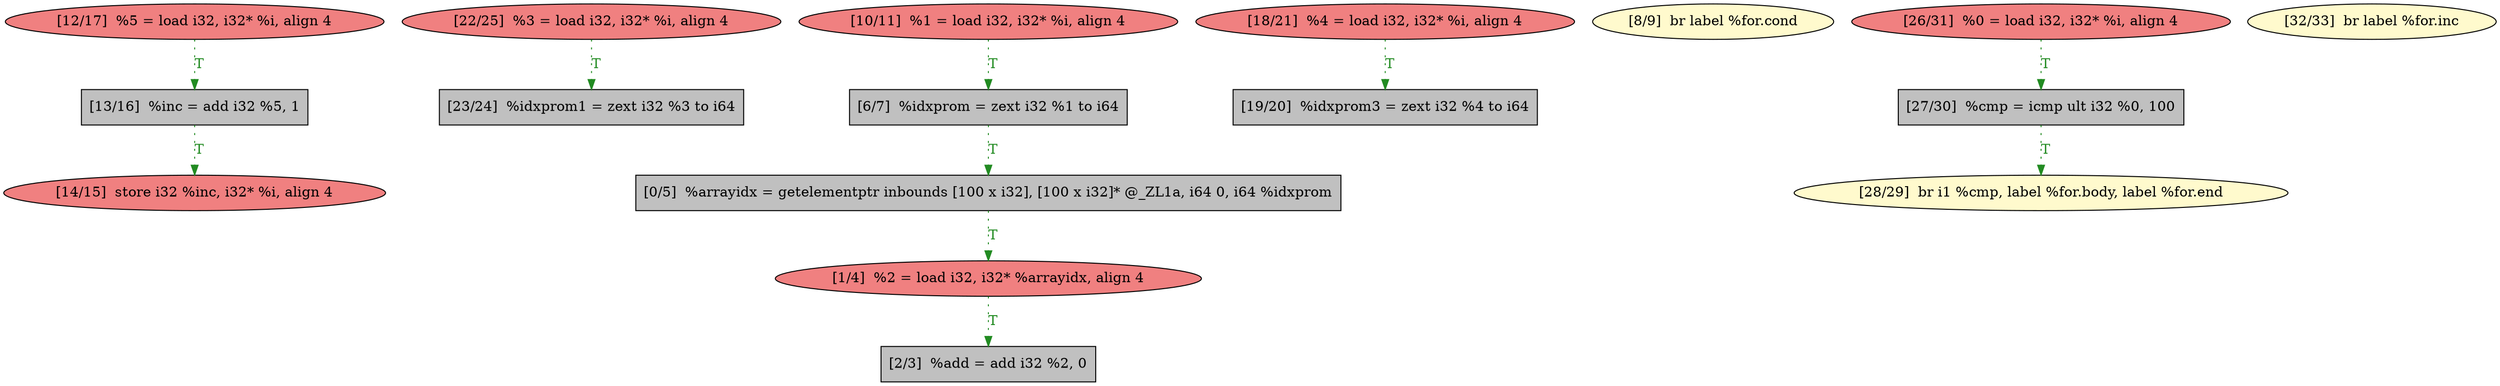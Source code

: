 
digraph G {


node613 [fillcolor=lightcoral,label="[14/15]  store i32 %inc, i32* %i, align 4",shape=ellipse,style=filled ]
node601 [fillcolor=lightcoral,label="[12/17]  %5 = load i32, i32* %i, align 4",shape=ellipse,style=filled ]
node610 [fillcolor=grey,label="[23/24]  %idxprom1 = zext i32 %3 to i64",shape=rectangle,style=filled ]
node600 [fillcolor=lightcoral,label="[10/11]  %1 = load i32, i32* %i, align 4",shape=ellipse,style=filled ]
node602 [fillcolor=lightcoral,label="[18/21]  %4 = load i32, i32* %i, align 4",shape=ellipse,style=filled ]
node599 [fillcolor=lemonchiffon,label="[8/9]  br label %for.cond",shape=ellipse,style=filled ]
node608 [fillcolor=grey,label="[13/16]  %inc = add i32 %5, 1",shape=rectangle,style=filled ]
node597 [fillcolor=grey,label="[0/5]  %arrayidx = getelementptr inbounds [100 x i32], [100 x i32]* @_ZL1a, i64 0, i64 %idxprom",shape=rectangle,style=filled ]
node607 [fillcolor=grey,label="[27/30]  %cmp = icmp ult i32 %0, 100",shape=rectangle,style=filled ]
node611 [fillcolor=grey,label="[19/20]  %idxprom3 = zext i32 %4 to i64",shape=rectangle,style=filled ]
node606 [fillcolor=lightcoral,label="[26/31]  %0 = load i32, i32* %i, align 4",shape=ellipse,style=filled ]
node598 [fillcolor=grey,label="[6/7]  %idxprom = zext i32 %1 to i64",shape=rectangle,style=filled ]
node603 [fillcolor=lightcoral,label="[1/4]  %2 = load i32, i32* %arrayidx, align 4",shape=ellipse,style=filled ]
node604 [fillcolor=grey,label="[2/3]  %add = add i32 %2, 0",shape=rectangle,style=filled ]
node605 [fillcolor=lightcoral,label="[22/25]  %3 = load i32, i32* %i, align 4",shape=ellipse,style=filled ]
node609 [fillcolor=lemonchiffon,label="[28/29]  br i1 %cmp, label %for.body, label %for.end",shape=ellipse,style=filled ]
node612 [fillcolor=lemonchiffon,label="[32/33]  br label %for.inc",shape=ellipse,style=filled ]

node600->node598 [style=dotted,color=forestgreen,label="T",fontcolor=forestgreen ]
node597->node603 [style=dotted,color=forestgreen,label="T",fontcolor=forestgreen ]
node603->node604 [style=dotted,color=forestgreen,label="T",fontcolor=forestgreen ]
node607->node609 [style=dotted,color=forestgreen,label="T",fontcolor=forestgreen ]
node608->node613 [style=dotted,color=forestgreen,label="T",fontcolor=forestgreen ]
node606->node607 [style=dotted,color=forestgreen,label="T",fontcolor=forestgreen ]
node605->node610 [style=dotted,color=forestgreen,label="T",fontcolor=forestgreen ]
node602->node611 [style=dotted,color=forestgreen,label="T",fontcolor=forestgreen ]
node598->node597 [style=dotted,color=forestgreen,label="T",fontcolor=forestgreen ]
node601->node608 [style=dotted,color=forestgreen,label="T",fontcolor=forestgreen ]


}
